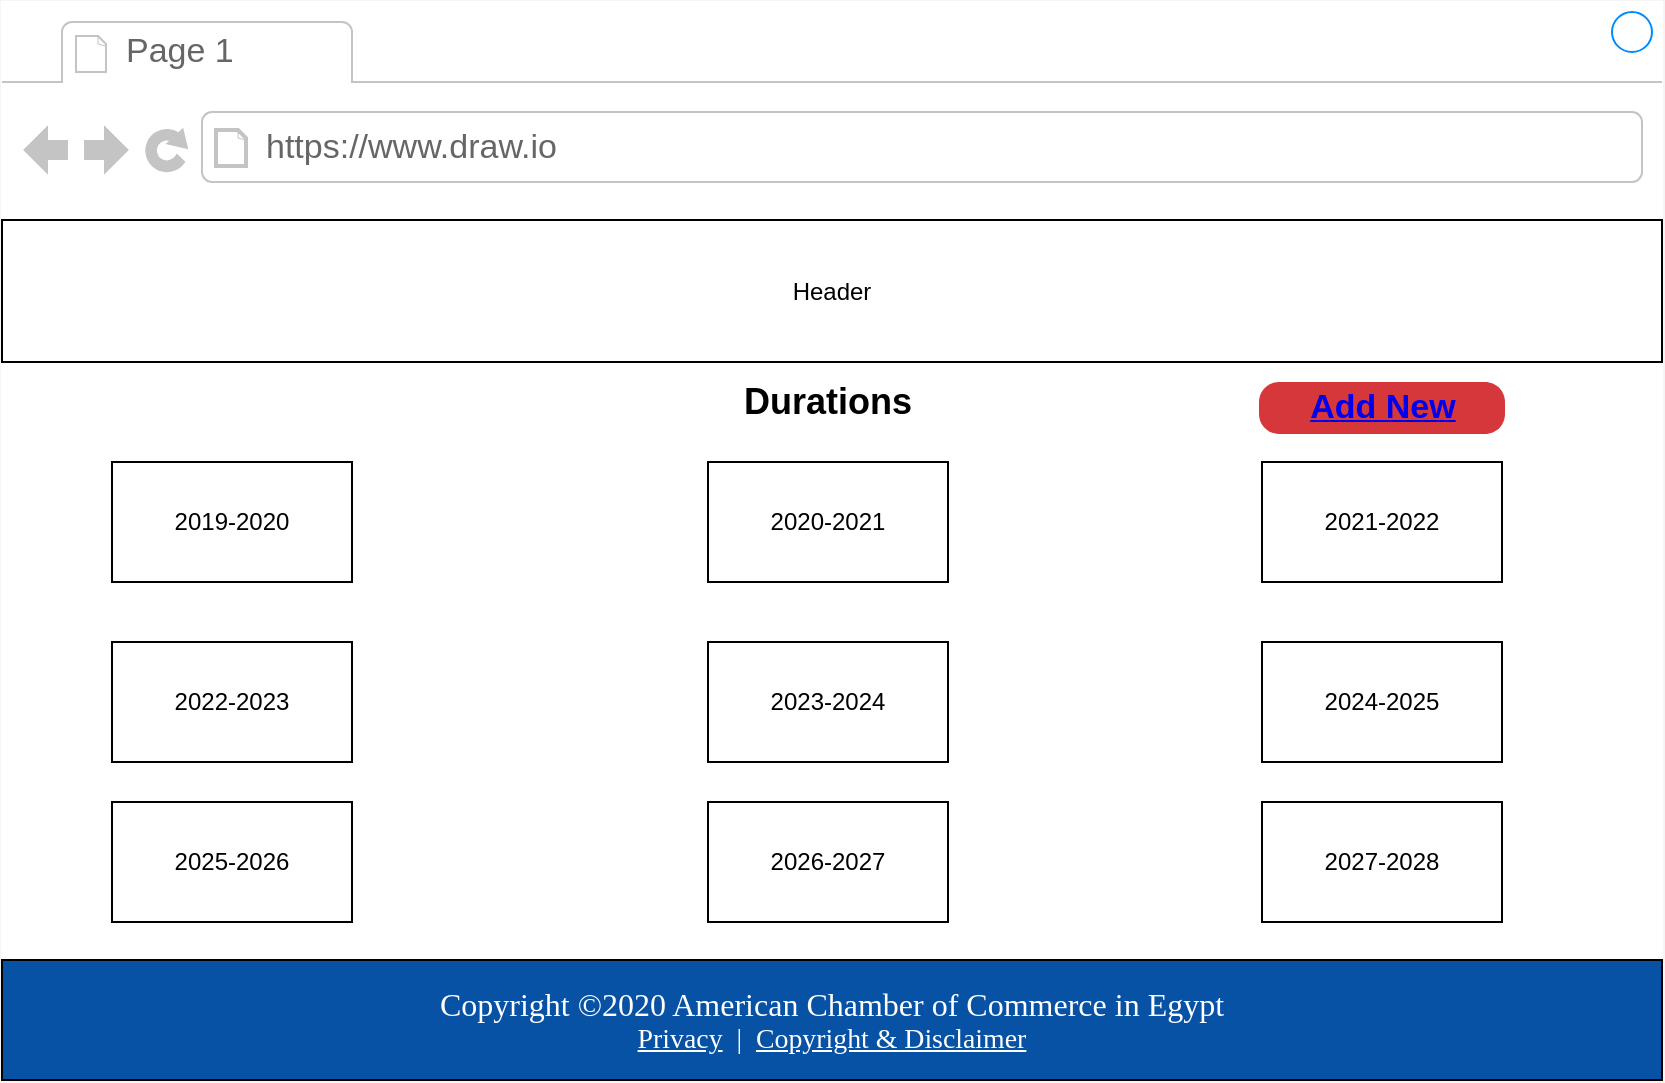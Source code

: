 <mxfile version="13.6.2" type="github" pages="3">
  <diagram name="home" id="f1b7ffb7-ca1e-a977-7cf5-a751b3c06c05">
    <mxGraphModel dx="2527" dy="2788" grid="1" gridSize="10" guides="1" tooltips="1" connect="1" arrows="1" fold="1" page="1" pageScale="1" pageWidth="827" pageHeight="1169" background="#f5f5f5" math="0" shadow="0">
      <root>
        <mxCell id="0" />
        <mxCell id="1" parent="0" />
        <mxCell id="H7tklsqqmCMwV33GDocM-67" value="" style="strokeWidth=1;shadow=0;dashed=0;align=center;html=1;shape=mxgraph.mockup.containers.browserWindow;rSize=0;strokeColor2=#008cff;strokeColor3=#c4c4c4;mainText=,;recursiveResize=0;strokeColor=#FFFFFF;" vertex="1" parent="1">
          <mxGeometry x="-1320" y="-2338" width="830" height="539" as="geometry" />
        </mxCell>
        <mxCell id="H7tklsqqmCMwV33GDocM-68" value="Page 1" style="strokeWidth=1;shadow=0;dashed=0;align=center;html=1;shape=mxgraph.mockup.containers.anchor;fontSize=17;fontColor=#666666;align=left;" vertex="1" parent="H7tklsqqmCMwV33GDocM-67">
          <mxGeometry x="60" y="12" width="110" height="26" as="geometry" />
        </mxCell>
        <mxCell id="H7tklsqqmCMwV33GDocM-69" value="https://www.draw.io" style="strokeWidth=1;shadow=0;dashed=0;align=center;html=1;shape=mxgraph.mockup.containers.anchor;rSize=0;fontSize=17;fontColor=#666666;align=left;" vertex="1" parent="H7tklsqqmCMwV33GDocM-67">
          <mxGeometry x="130" y="60" width="250" height="26" as="geometry" />
        </mxCell>
        <mxCell id="H7tklsqqmCMwV33GDocM-70" value="Header" style="rounded=0;whiteSpace=wrap;html=1;" vertex="1" parent="H7tklsqqmCMwV33GDocM-67">
          <mxGeometry y="109" width="830" height="71" as="geometry" />
        </mxCell>
        <mxCell id="H7tklsqqmCMwV33GDocM-71" value="&lt;div style=&quot;box-sizing: border-box ; color: rgb(255 , 255 , 255) ; font-family: &amp;#34;source sans pro&amp;#34; ; font-size: 16px ; background-color: rgb(7 , 82 , 165)&quot;&gt;Copyright ©2020 American Chamber of Commerce in Egypt&lt;/div&gt;&lt;div class=&quot;small&quot; style=&quot;box-sizing: border-box ; font-size: 13.92px ; color: rgb(255 , 255 , 255) ; font-family: &amp;#34;source sans pro&amp;#34; ; background-color: rgb(7 , 82 , 165)&quot;&gt;&lt;a href=&quot;https://www.amcham.org.eg/privacy&quot; style=&quot;box-sizing: border-box ; background-color: transparent ; color: rgb(255 , 255 , 255)&quot;&gt;Privacy&lt;/a&gt;&amp;nbsp;&amp;nbsp;|&amp;nbsp;&amp;nbsp;&lt;a href=&quot;https://www.amcham.org.eg/copyright-disclaimer&quot; style=&quot;box-sizing: border-box ; background-color: transparent ; color: rgb(255 , 255 , 255)&quot;&gt;Copyright &amp;amp; Disclaimer&lt;/a&gt;&lt;/div&gt;" style="rounded=0;whiteSpace=wrap;html=1;fillColor=#0752a5;" vertex="1" parent="H7tklsqqmCMwV33GDocM-67">
          <mxGeometry y="479" width="830" height="60" as="geometry" />
        </mxCell>
        <mxCell id="H7tklsqqmCMwV33GDocM-74" value="&lt;b&gt;&lt;font style=&quot;font-size: 18px&quot;&gt;Durations&lt;/font&gt;&lt;/b&gt;" style="text;html=1;strokeColor=none;fillColor=none;align=center;verticalAlign=middle;whiteSpace=wrap;rounded=0;" vertex="1" parent="H7tklsqqmCMwV33GDocM-67">
          <mxGeometry x="363" y="190" width="100" height="20" as="geometry" />
        </mxCell>
        <mxCell id="H7tklsqqmCMwV33GDocM-75" value="2019-2020" style="rounded=0;whiteSpace=wrap;html=1;" vertex="1" parent="H7tklsqqmCMwV33GDocM-67">
          <mxGeometry x="55" y="230" width="120" height="60" as="geometry" />
        </mxCell>
        <mxCell id="H7tklsqqmCMwV33GDocM-76" value="2020-2021" style="rounded=0;whiteSpace=wrap;html=1;" vertex="1" parent="H7tklsqqmCMwV33GDocM-67">
          <mxGeometry x="353" y="230" width="120" height="60" as="geometry" />
        </mxCell>
        <mxCell id="H7tklsqqmCMwV33GDocM-77" value="2021-2022" style="rounded=0;whiteSpace=wrap;html=1;" vertex="1" parent="H7tklsqqmCMwV33GDocM-67">
          <mxGeometry x="630" y="230" width="120" height="60" as="geometry" />
        </mxCell>
        <mxCell id="H7tklsqqmCMwV33GDocM-80" value="2023-2024" style="rounded=0;whiteSpace=wrap;html=1;" vertex="1" parent="H7tklsqqmCMwV33GDocM-67">
          <mxGeometry x="353" y="320" width="120" height="60" as="geometry" />
        </mxCell>
        <mxCell id="H7tklsqqmCMwV33GDocM-79" value="2024-2025" style="rounded=0;whiteSpace=wrap;html=1;" vertex="1" parent="H7tklsqqmCMwV33GDocM-67">
          <mxGeometry x="630" y="320" width="120" height="60" as="geometry" />
        </mxCell>
        <mxCell id="H7tklsqqmCMwV33GDocM-78" value="2022-2023" style="rounded=0;whiteSpace=wrap;html=1;" vertex="1" parent="H7tklsqqmCMwV33GDocM-67">
          <mxGeometry x="55" y="320" width="120" height="60" as="geometry" />
        </mxCell>
        <mxCell id="H7tklsqqmCMwV33GDocM-83" value="2026-2027" style="rounded=0;whiteSpace=wrap;html=1;" vertex="1" parent="H7tklsqqmCMwV33GDocM-67">
          <mxGeometry x="353" y="400" width="120" height="60" as="geometry" />
        </mxCell>
        <mxCell id="H7tklsqqmCMwV33GDocM-82" value="2027-2028" style="rounded=0;whiteSpace=wrap;html=1;" vertex="1" parent="H7tklsqqmCMwV33GDocM-67">
          <mxGeometry x="630" y="400" width="120" height="60" as="geometry" />
        </mxCell>
        <mxCell id="H7tklsqqmCMwV33GDocM-81" value="2025-2026" style="rounded=0;whiteSpace=wrap;html=1;" vertex="1" parent="H7tklsqqmCMwV33GDocM-67">
          <mxGeometry x="55" y="400" width="120" height="60" as="geometry" />
        </mxCell>
        <mxCell id="H7tklsqqmCMwV33GDocM-89" value="&lt;a href=&quot;data:page/id,bnPBvNl-STVokxdTjAau&quot;&gt;Add New&lt;/a&gt;" style="strokeWidth=1;shadow=0;dashed=0;align=center;html=1;shape=mxgraph.mockup.buttons.button;fontColor=#ffffff;mainText=;buttonStyle=round;fontSize=17;fontStyle=1;whiteSpace=wrap;sketch=0;strokeColor=none;flipH=0;flipV=0;direction=east;fillColor=#d6373b;" vertex="1" parent="H7tklsqqmCMwV33GDocM-67">
          <mxGeometry x="628.5" y="190" width="123" height="26" as="geometry" />
        </mxCell>
      </root>
    </mxGraphModel>
  </diagram>
  <diagram id="bnPBvNl-STVokxdTjAau" name="add-duration">
    <mxGraphModel dx="1700" dy="6295" grid="1" gridSize="10" guides="1" tooltips="1" connect="1" arrows="1" fold="1" page="1" pageScale="1" pageWidth="827" pageHeight="1169" background="#f5f5f5" math="0" shadow="0">
      <root>
        <mxCell id="K-OwCfAC_GiCBh1X4TY2-0" />
        <mxCell id="K-OwCfAC_GiCBh1X4TY2-1" parent="K-OwCfAC_GiCBh1X4TY2-0" />
        <mxCell id="sm4rXIk96SK--p8jvRmV-0" value="&lt;span style=&quot;color: rgba(0 , 0 , 0 , 0) ; font-family: monospace ; font-size: 0px&quot;&gt;%3CmxGraphModel%3E%3Croot%3E%3CmxCell%20id%3D%220%22%2F%3E%3CmxCell%20id%3D%221%22%20parent%3D%220%22%2F%3E%3CmxCell%20id%3D%222%22%20value%3D%22%26lt%3Bdiv%20style%3D%26quot%3Bbox-sizing%3A%20border-box%20%3B%20color%3A%20rgb(255%20%2C%20255%20%2C%20255)%20%3B%20font-family%3A%20%26amp%3B%2334%3Bsource%20sans%20pro%26amp%3B%2334%3B%20%3B%20font-size%3A%2016px%20%3B%20background-color%3A%20rgb(7%20%2C%2082%20%2C%20165)%26quot%3B%26gt%3BCopyright%20%C2%A92020%20American%20Chamber%20of%20Commerce%20in%20Egypt%26lt%3B%2Fdiv%26gt%3B%26lt%3Bdiv%20class%3D%26quot%3Bsmall%26quot%3B%20style%3D%26quot%3Bbox-sizing%3A%20border-box%20%3B%20font-size%3A%2013.92px%20%3B%20color%3A%20rgb(255%20%2C%20255%20%2C%20255)%20%3B%20font-family%3A%20%26amp%3B%2334%3Bsource%20sans%20pro%26amp%3B%2334%3B%20%3B%20background-color%3A%20rgb(7%20%2C%2082%20%2C%20165)%26quot%3B%26gt%3B%26lt%3Ba%20href%3D%26quot%3Bhttps%3A%2F%2Fwww.amcham.org.eg%2Fprivacy%26quot%3B%20style%3D%26quot%3Bbox-sizing%3A%20border-box%20%3B%20background-color%3A%20transparent%20%3B%20color%3A%20rgb(255%20%2C%20255%20%2C%20255)%26quot%3B%26gt%3BPrivacy%26lt%3B%2Fa%26gt%3B%26amp%3Bnbsp%3B%26amp%3Bnbsp%3B%7C%26amp%3Bnbsp%3B%26amp%3Bnbsp%3B%26lt%3Ba%20href%3D%26quot%3Bhttps%3A%2F%2Fwww.amcham.org.eg%2Fcopyright-disclaimer%26quot%3B%20style%3D%26quot%3Bbox-sizing%3A%20border-box%20%3B%20background-color%3A%20transparent%20%3B%20color%3A%20rgb(255%20%2C%20255%20%2C%20255)%26quot%3B%26gt%3BCopyright%20%26amp%3Bamp%3B%20Disclaimer%26lt%3B%2Fa%26gt%3B%26lt%3B%2Fdiv%26gt%3B%22%20style%3D%22rounded%3D0%3BwhiteSpace%3Dwrap%3Bhtml%3D1%3BfillColor%3D%230752a5%3B%22%20vertex%3D%221%22%20parent%3D%221%22%3E%3CmxGeometry%20x%3D%22-1330%22%20y%3D%22-690%22%20width%3D%22830%22%20height%3D%2260%22%20as%3D%22geometry%22%2F%3E%3C%2FmxCell%3E%3C%2Froot%3E%3C%2FmxGraphModel%3E&lt;/span&gt;" style="strokeWidth=1;shadow=0;dashed=0;align=center;html=1;shape=mxgraph.mockup.containers.browserWindow;rSize=0;strokeColor2=#008cff;strokeColor3=#c4c4c4;mainText=,;recursiveResize=0;" vertex="1" parent="K-OwCfAC_GiCBh1X4TY2-1">
          <mxGeometry x="-320" y="-5830" width="830" height="550" as="geometry" />
        </mxCell>
        <mxCell id="sm4rXIk96SK--p8jvRmV-1" value="Page 1" style="strokeWidth=1;shadow=0;dashed=0;align=center;html=1;shape=mxgraph.mockup.containers.anchor;fontSize=17;fontColor=#666666;align=left;" vertex="1" parent="sm4rXIk96SK--p8jvRmV-0">
          <mxGeometry x="60" y="12" width="110" height="26" as="geometry" />
        </mxCell>
        <mxCell id="sm4rXIk96SK--p8jvRmV-2" value="https://www.draw.io" style="strokeWidth=1;shadow=0;dashed=0;align=center;html=1;shape=mxgraph.mockup.containers.anchor;rSize=0;fontSize=17;fontColor=#666666;align=left;" vertex="1" parent="sm4rXIk96SK--p8jvRmV-0">
          <mxGeometry x="130" y="60" width="250" height="26" as="geometry" />
        </mxCell>
        <mxCell id="sm4rXIk96SK--p8jvRmV-3" value="Header" style="rounded=0;whiteSpace=wrap;html=1;" vertex="1" parent="sm4rXIk96SK--p8jvRmV-0">
          <mxGeometry y="109" width="880" height="71" as="geometry" />
        </mxCell>
        <mxCell id="eZMivHNMwsldQVukVKvh-0" value="" style="strokeWidth=1;shadow=0;dashed=0;align=center;html=1;shape=mxgraph.mockup.forms.rrect;rSize=0;strokeColor=#999999;fillColor=#ffffff;sketch=0;" vertex="1" parent="sm4rXIk96SK--p8jvRmV-0">
          <mxGeometry y="180" width="350" height="310" as="geometry" />
        </mxCell>
        <mxCell id="eZMivHNMwsldQVukVKvh-1" value="&lt;b&gt;&lt;font style=&quot;font-size: 14px&quot;&gt;New Duration&lt;/font&gt;&lt;/b&gt;" style="strokeWidth=1;shadow=0;dashed=0;align=center;html=1;shape=mxgraph.mockup.forms.anchor;fontSize=12;fontColor=#666666;align=left;resizeWidth=1;spacingLeft=0;" vertex="1" parent="eZMivHNMwsldQVukVKvh-0">
          <mxGeometry width="175" height="20" relative="1" as="geometry">
            <mxPoint x="10" y="10" as="offset" />
          </mxGeometry>
        </mxCell>
        <mxCell id="eZMivHNMwsldQVukVKvh-2" value="" style="shape=line;strokeColor=#ddeeff;strokeWidth=2;html=1;resizeWidth=1;" vertex="1" parent="eZMivHNMwsldQVukVKvh-0">
          <mxGeometry width="315" height="10" relative="1" as="geometry">
            <mxPoint x="10" y="30" as="offset" />
          </mxGeometry>
        </mxCell>
        <mxCell id="eZMivHNMwsldQVukVKvh-3" value="Duration Name:" style="strokeWidth=1;shadow=0;dashed=0;align=center;html=1;shape=mxgraph.mockup.forms.anchor;fontSize=12;fontColor=#666666;align=left;resizeWidth=1;spacingLeft=0;" vertex="1" parent="eZMivHNMwsldQVukVKvh-0">
          <mxGeometry width="175" height="20" relative="1" as="geometry">
            <mxPoint x="10" y="40" as="offset" />
          </mxGeometry>
        </mxCell>
        <mxCell id="eZMivHNMwsldQVukVKvh-4" value="2020-2021" style="strokeWidth=1;shadow=0;dashed=0;align=center;html=1;shape=mxgraph.mockup.forms.rrect;rSize=0;strokeColor=#999999;fontColor=#666666;align=left;spacingLeft=5;resizeWidth=1;" vertex="1" parent="eZMivHNMwsldQVukVKvh-0">
          <mxGeometry width="262.5" height="25" relative="1" as="geometry">
            <mxPoint x="10" y="60" as="offset" />
          </mxGeometry>
        </mxCell>
        <mxCell id="eZMivHNMwsldQVukVKvh-7" value="Add" style="strokeWidth=1;shadow=0;dashed=0;align=center;html=1;shape=mxgraph.mockup.forms.rrect;rSize=5;strokeColor=none;fontColor=#ffffff;fontSize=16;fontStyle=1;fillColor=#D6373B;" vertex="1" parent="eZMivHNMwsldQVukVKvh-0">
          <mxGeometry y="1" width="80" height="30" relative="1" as="geometry">
            <mxPoint x="10" y="-200" as="offset" />
          </mxGeometry>
        </mxCell>
        <mxCell id="W1R0vM8GxuK2huz2PfcY-0" value="&lt;div style=&quot;box-sizing: border-box ; color: rgb(255 , 255 , 255) ; font-family: &amp;quot;source sans pro&amp;quot; ; font-size: 16px ; background-color: rgb(7 , 82 , 165)&quot;&gt;Copyright ©2020 American Chamber of Commerce in Egypt&lt;/div&gt;&lt;div class=&quot;small&quot; style=&quot;box-sizing: border-box ; font-size: 13.92px ; color: rgb(255 , 255 , 255) ; font-family: &amp;quot;source sans pro&amp;quot; ; background-color: rgb(7 , 82 , 165)&quot;&gt;&lt;a href=&quot;https://www.amcham.org.eg/privacy&quot; style=&quot;box-sizing: border-box ; background-color: transparent ; color: rgb(255 , 255 , 255)&quot;&gt;Privacy&lt;/a&gt;&amp;nbsp;&amp;nbsp;|&amp;nbsp;&amp;nbsp;&lt;a href=&quot;https://www.amcham.org.eg/copyright-disclaimer&quot; style=&quot;box-sizing: border-box ; background-color: transparent ; color: rgb(255 , 255 , 255)&quot;&gt;Copyright &amp;amp; Disclaimer&lt;/a&gt;&lt;/div&gt;" style="rounded=0;whiteSpace=wrap;html=1;fillColor=#0752a5;" vertex="1" parent="sm4rXIk96SK--p8jvRmV-0">
          <mxGeometry y="490" width="830" height="60" as="geometry" />
        </mxCell>
      </root>
    </mxGraphModel>
  </diagram>
  <diagram id="NS_Aw8GW7d97da-DBnMY" name="committees">
    <mxGraphModel dx="2527" dy="3957" grid="1" gridSize="10" guides="1" tooltips="1" connect="1" arrows="1" fold="1" page="1" pageScale="1" pageWidth="827" pageHeight="1169" math="0" shadow="0">
      <root>
        <mxCell id="v-uxOFkfxWbe56XjeFyL-0" />
        <mxCell id="v-uxOFkfxWbe56XjeFyL-1" parent="v-uxOFkfxWbe56XjeFyL-0" />
        <mxCell id="84SPTgFpFJXcpy9eZNCD-0" value="" style="strokeWidth=1;shadow=0;dashed=0;align=center;html=1;shape=mxgraph.mockup.containers.browserWindow;rSize=0;strokeColor2=#008cff;strokeColor3=#c4c4c4;mainText=,;recursiveResize=0;strokeColor=#FFFFFF;fillColor=#f5f5f5;" vertex="1" parent="v-uxOFkfxWbe56XjeFyL-1">
          <mxGeometry x="-1290" y="-2440" width="830" height="539" as="geometry" />
        </mxCell>
        <mxCell id="84SPTgFpFJXcpy9eZNCD-1" value="Page 1" style="strokeWidth=1;shadow=0;dashed=0;align=center;html=1;shape=mxgraph.mockup.containers.anchor;fontSize=17;fontColor=#666666;align=left;" vertex="1" parent="84SPTgFpFJXcpy9eZNCD-0">
          <mxGeometry x="60" y="12" width="110" height="26" as="geometry" />
        </mxCell>
        <mxCell id="84SPTgFpFJXcpy9eZNCD-2" value="https://www.draw.io" style="strokeWidth=1;shadow=0;dashed=0;align=center;html=1;shape=mxgraph.mockup.containers.anchor;rSize=0;fontSize=17;fontColor=#666666;align=left;" vertex="1" parent="84SPTgFpFJXcpy9eZNCD-0">
          <mxGeometry x="130" y="60" width="250" height="26" as="geometry" />
        </mxCell>
        <mxCell id="84SPTgFpFJXcpy9eZNCD-3" value="Header" style="rounded=0;whiteSpace=wrap;html=1;" vertex="1" parent="84SPTgFpFJXcpy9eZNCD-0">
          <mxGeometry y="109" width="830" height="71" as="geometry" />
        </mxCell>
        <mxCell id="84SPTgFpFJXcpy9eZNCD-4" value="&lt;div style=&quot;box-sizing: border-box ; color: rgb(255 , 255 , 255) ; font-family: &amp;quot;source sans pro&amp;quot; ; font-size: 16px ; background-color: rgb(7 , 82 , 165)&quot;&gt;Copyright ©2020 American Chamber of Commerce in Egypt&lt;/div&gt;&lt;div class=&quot;small&quot; style=&quot;box-sizing: border-box ; font-size: 13.92px ; color: rgb(255 , 255 , 255) ; font-family: &amp;quot;source sans pro&amp;quot; ; background-color: rgb(7 , 82 , 165)&quot;&gt;&lt;a href=&quot;https://www.amcham.org.eg/privacy&quot; style=&quot;box-sizing: border-box ; background-color: transparent ; color: rgb(255 , 255 , 255)&quot;&gt;Privacy&lt;/a&gt;&amp;nbsp;&amp;nbsp;|&amp;nbsp;&amp;nbsp;&lt;a href=&quot;https://www.amcham.org.eg/copyright-disclaimer&quot; style=&quot;box-sizing: border-box ; background-color: transparent ; color: rgb(255 , 255 , 255)&quot;&gt;Copyright &amp;amp; Disclaimer&lt;/a&gt;&lt;/div&gt;" style="rounded=0;whiteSpace=wrap;html=1;fillColor=#0752a5;" vertex="1" parent="84SPTgFpFJXcpy9eZNCD-0">
          <mxGeometry y="479" width="830" height="60" as="geometry" />
        </mxCell>
        <mxCell id="84SPTgFpFJXcpy9eZNCD-5" value="&lt;span style=&quot;font-family: &amp;#34;calibri&amp;#34; , sans-serif ; font-size: 16px ; background-color: rgb(255 , 255 , 255)&quot;&gt;&lt;b&gt;Committees&amp;nbsp;&lt;/b&gt;&lt;/span&gt;" style="text;html=1;strokeColor=none;fillColor=none;align=center;verticalAlign=middle;whiteSpace=wrap;rounded=0;" vertex="1" parent="84SPTgFpFJXcpy9eZNCD-0">
          <mxGeometry x="363" y="190" width="100" height="20" as="geometry" />
        </mxCell>
        <mxCell id="84SPTgFpFJXcpy9eZNCD-6" value="&lt;span style=&quot;color: rgb(34 , 34 , 34) ; text-align: left ; background-color: rgb(255 , 255 , 255)&quot;&gt;&lt;font face=&quot;Verdana&quot; style=&quot;font-size: 14px&quot;&gt;Agriculture and Food Security&lt;/font&gt;&lt;/span&gt;" style="rounded=0;whiteSpace=wrap;html=1;" vertex="1" parent="84SPTgFpFJXcpy9eZNCD-0">
          <mxGeometry x="55" y="230" width="120" height="60" as="geometry" />
        </mxCell>
        <mxCell id="84SPTgFpFJXcpy9eZNCD-7" value="&lt;span style=&quot;text-align: left ; background-color: rgb(245 , 245 , 245)&quot;&gt;&lt;font face=&quot;Verdana&quot; style=&quot;font-size: 14px&quot;&gt;Banking&lt;/font&gt;&lt;/span&gt;" style="rounded=0;whiteSpace=wrap;html=1;" vertex="1" parent="84SPTgFpFJXcpy9eZNCD-0">
          <mxGeometry x="250" y="230" width="120" height="60" as="geometry" />
        </mxCell>
        <mxCell id="84SPTgFpFJXcpy9eZNCD-8" value="&lt;span style=&quot;color: rgb(34 , 34 , 34) ; text-align: left ; background-color: rgb(255 , 255 , 255)&quot;&gt;&lt;font face=&quot;Verdana&quot; style=&quot;font-size: 14px&quot;&gt;Corporate Impact &amp;amp; Sustainability (CIS)&lt;/font&gt;&lt;/span&gt;" style="rounded=0;whiteSpace=wrap;html=1;" vertex="1" parent="84SPTgFpFJXcpy9eZNCD-0">
          <mxGeometry x="450" y="230" width="120" height="60" as="geometry" />
        </mxCell>
        <mxCell id="84SPTgFpFJXcpy9eZNCD-9" value="&lt;span style=&quot;color: rgb(34 , 34 , 34) ; text-align: left ; background-color: rgb(255 , 255 , 255)&quot;&gt;&lt;font style=&quot;font-size: 14px&quot;&gt;Education for Competitiveness&lt;/font&gt;&lt;/span&gt;" style="rounded=0;whiteSpace=wrap;html=1;" vertex="1" parent="84SPTgFpFJXcpy9eZNCD-0">
          <mxGeometry x="250" y="320" width="120" height="60" as="geometry" />
        </mxCell>
        <mxCell id="84SPTgFpFJXcpy9eZNCD-10" value="&lt;span style=&quot;color: rgb(34 , 34 , 34) ; text-align: left ; background-color: rgb(255 , 255 , 255)&quot;&gt;&lt;font face=&quot;Verdana&quot; style=&quot;font-size: 14px&quot;&gt;Customs &amp;amp; Taxation&lt;/font&gt;&lt;/span&gt;" style="rounded=0;whiteSpace=wrap;html=1;" vertex="1" parent="84SPTgFpFJXcpy9eZNCD-0">
          <mxGeometry x="650" y="230" width="120" height="60" as="geometry" />
        </mxCell>
        <mxCell id="84SPTgFpFJXcpy9eZNCD-11" value="&lt;span style=&quot;color: rgb(34 , 34 , 34) ; text-align: left ; background-color: rgb(255 , 255 , 255)&quot;&gt;&lt;font face=&quot;Verdana&quot; style=&quot;font-size: 14px&quot;&gt;Digital Transformation&lt;/font&gt;&lt;/span&gt;" style="rounded=0;whiteSpace=wrap;html=1;" vertex="1" parent="84SPTgFpFJXcpy9eZNCD-0">
          <mxGeometry x="55" y="320" width="120" height="60" as="geometry" />
        </mxCell>
        <mxCell id="84SPTgFpFJXcpy9eZNCD-12" value="&lt;span style=&quot;color: rgb(34 , 34 , 34) ; text-align: left ; background-color: rgb(255 , 255 , 255)&quot;&gt;&lt;font face=&quot;Verdana&quot; style=&quot;font-size: 14px&quot;&gt;Entrepreneurship &amp;amp; Innovation (EIC)&lt;/font&gt;&lt;/span&gt;" style="rounded=0;whiteSpace=wrap;html=1;" vertex="1" parent="84SPTgFpFJXcpy9eZNCD-0">
          <mxGeometry x="450" y="320" width="120" height="60" as="geometry" />
        </mxCell>
        <mxCell id="84SPTgFpFJXcpy9eZNCD-13" value="&lt;span style=&quot;color: rgb(34 , 34 , 34) ; text-align: left ; background-color: rgb(255 , 255 , 255)&quot;&gt;&lt;font style=&quot;font-size: 14px&quot; face=&quot;Verdana&quot;&gt;Healthcare&lt;/font&gt;&lt;/span&gt;" style="rounded=0;whiteSpace=wrap;html=1;" vertex="1" parent="84SPTgFpFJXcpy9eZNCD-0">
          <mxGeometry x="650" y="320" width="120" height="60" as="geometry" />
        </mxCell>
        <mxCell id="84SPTgFpFJXcpy9eZNCD-14" value="&lt;span style=&quot;color: rgb(34 , 34 , 34) ; text-align: left ; background-color: rgb(255 , 255 , 255)&quot;&gt;&lt;font face=&quot;Verdana&quot; style=&quot;font-size: 14px&quot;&gt;HR (Talent Management)&lt;/font&gt;&lt;/span&gt;" style="rounded=0;whiteSpace=wrap;html=1;" vertex="1" parent="84SPTgFpFJXcpy9eZNCD-0">
          <mxGeometry x="55" y="400" width="120" height="60" as="geometry" />
        </mxCell>
        <mxCell id="84SPTgFpFJXcpy9eZNCD-18" value="&lt;span style=&quot;color: rgb(34 , 34 , 34) ; text-align: left ; background-color: rgb(255 , 255 , 255)&quot;&gt;&lt;font style=&quot;font-size: 14px&quot; face=&quot;Verdana&quot;&gt;Industry &amp;amp; Trade&lt;/font&gt;&lt;/span&gt;" style="rounded=0;whiteSpace=wrap;html=1;" vertex="1" parent="84SPTgFpFJXcpy9eZNCD-0">
          <mxGeometry x="250" y="400" width="120" height="60" as="geometry" />
        </mxCell>
        <mxCell id="84SPTgFpFJXcpy9eZNCD-17" value="&lt;span style=&quot;color: rgb(34 , 34 , 34) ; text-align: left ; background-color: rgb(255 , 255 , 255)&quot;&gt;&lt;font style=&quot;font-size: 14px&quot; face=&quot;Verdana&quot;&gt;Insurance&lt;/font&gt;&lt;/span&gt;" style="rounded=0;whiteSpace=wrap;html=1;" vertex="1" parent="84SPTgFpFJXcpy9eZNCD-0">
          <mxGeometry x="450" y="400" width="120" height="60" as="geometry" />
        </mxCell>
        <mxCell id="84SPTgFpFJXcpy9eZNCD-16" value="&lt;span style=&quot;color: rgb(34 , 34 , 34) ; text-align: left ; background-color: rgb(255 , 255 , 255)&quot;&gt;&lt;font face=&quot;Verdana&quot; style=&quot;font-size: 14px&quot;&gt;International Cooperation&lt;/font&gt;&lt;/span&gt;" style="rounded=0;whiteSpace=wrap;html=1;" vertex="1" parent="84SPTgFpFJXcpy9eZNCD-0">
          <mxGeometry x="650" y="400" width="120" height="60" as="geometry" />
        </mxCell>
      </root>
    </mxGraphModel>
  </diagram>
</mxfile>
